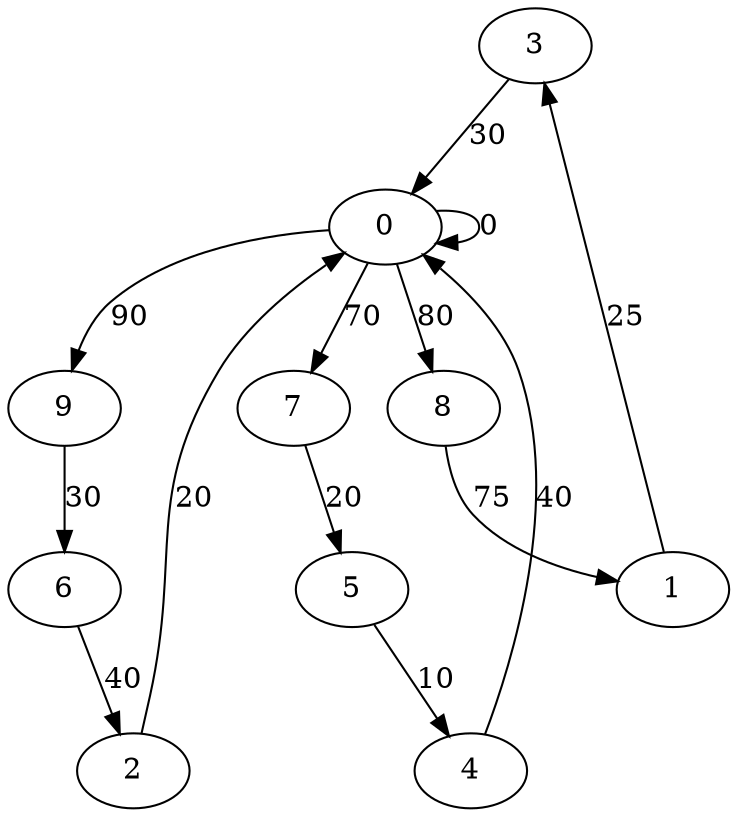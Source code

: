 digraph G {
	3->0[ label=30 ];
	0->9[ label=90 ];
	0->0[ label=0 ];
	0->8[ label=80 ];
	0->7[ label=70 ];
	8->1[ label=75 ];
	2->0[ label=20 ];
	1->3[ label=25 ];
	7->5[ label=20 ];
	5->4[ label=10 ];
	4->0[ label=40 ];
	9->6[ label=30 ];
	6->2[ label=40 ];
	0 [ label=0 ];
	1 [ label=1 ];
	2 [ label=2 ];
	3 [ label=3 ];
	4 [ label=4 ];
	5 [ label=5 ];
	6 [ label=6 ];
	7 [ label=7 ];
	8 [ label=8 ];
	9 [ label=9 ];

}
